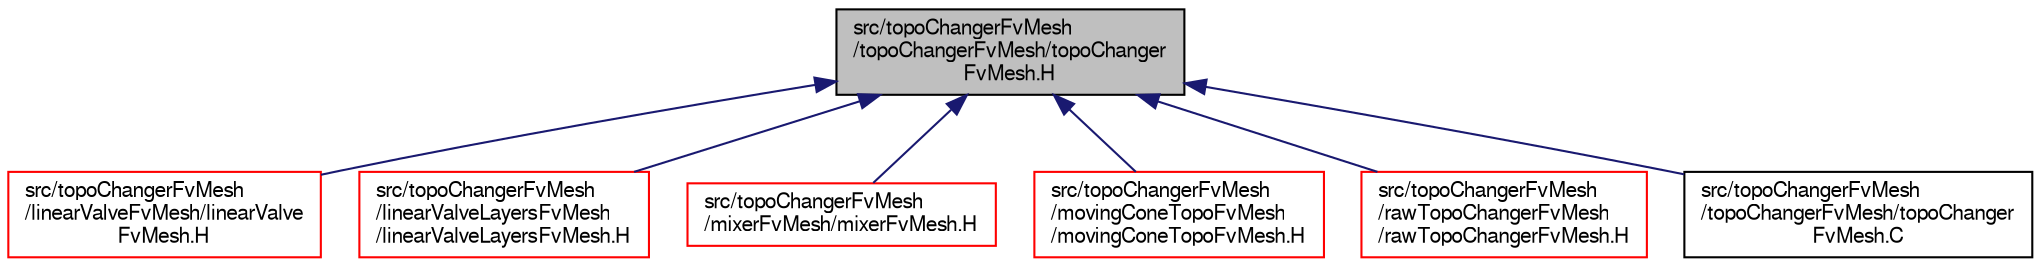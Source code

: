 digraph "src/topoChangerFvMesh/topoChangerFvMesh/topoChangerFvMesh.H"
{
  bgcolor="transparent";
  edge [fontname="FreeSans",fontsize="10",labelfontname="FreeSans",labelfontsize="10"];
  node [fontname="FreeSans",fontsize="10",shape=record];
  Node272 [label="src/topoChangerFvMesh\l/topoChangerFvMesh/topoChanger\lFvMesh.H",height=0.2,width=0.4,color="black", fillcolor="grey75", style="filled", fontcolor="black"];
  Node272 -> Node273 [dir="back",color="midnightblue",fontsize="10",style="solid",fontname="FreeSans"];
  Node273 [label="src/topoChangerFvMesh\l/linearValveFvMesh/linearValve\lFvMesh.H",height=0.2,width=0.4,color="red",URL="$a16760.html"];
  Node272 -> Node275 [dir="back",color="midnightblue",fontsize="10",style="solid",fontname="FreeSans"];
  Node275 [label="src/topoChangerFvMesh\l/linearValveLayersFvMesh\l/linearValveLayersFvMesh.H",height=0.2,width=0.4,color="red",URL="$a16766.html"];
  Node272 -> Node277 [dir="back",color="midnightblue",fontsize="10",style="solid",fontname="FreeSans"];
  Node277 [label="src/topoChangerFvMesh\l/mixerFvMesh/mixerFvMesh.H",height=0.2,width=0.4,color="red",URL="$a16772.html"];
  Node272 -> Node279 [dir="back",color="midnightblue",fontsize="10",style="solid",fontname="FreeSans"];
  Node279 [label="src/topoChangerFvMesh\l/movingConeTopoFvMesh\l/movingConeTopoFvMesh.H",height=0.2,width=0.4,color="red",URL="$a16778.html"];
  Node272 -> Node281 [dir="back",color="midnightblue",fontsize="10",style="solid",fontname="FreeSans"];
  Node281 [label="src/topoChangerFvMesh\l/rawTopoChangerFvMesh\l/rawTopoChangerFvMesh.H",height=0.2,width=0.4,color="red",URL="$a16784.html"];
  Node272 -> Node284 [dir="back",color="midnightblue",fontsize="10",style="solid",fontname="FreeSans"];
  Node284 [label="src/topoChangerFvMesh\l/topoChangerFvMesh/topoChanger\lFvMesh.C",height=0.2,width=0.4,color="black",URL="$a16790.html"];
}
